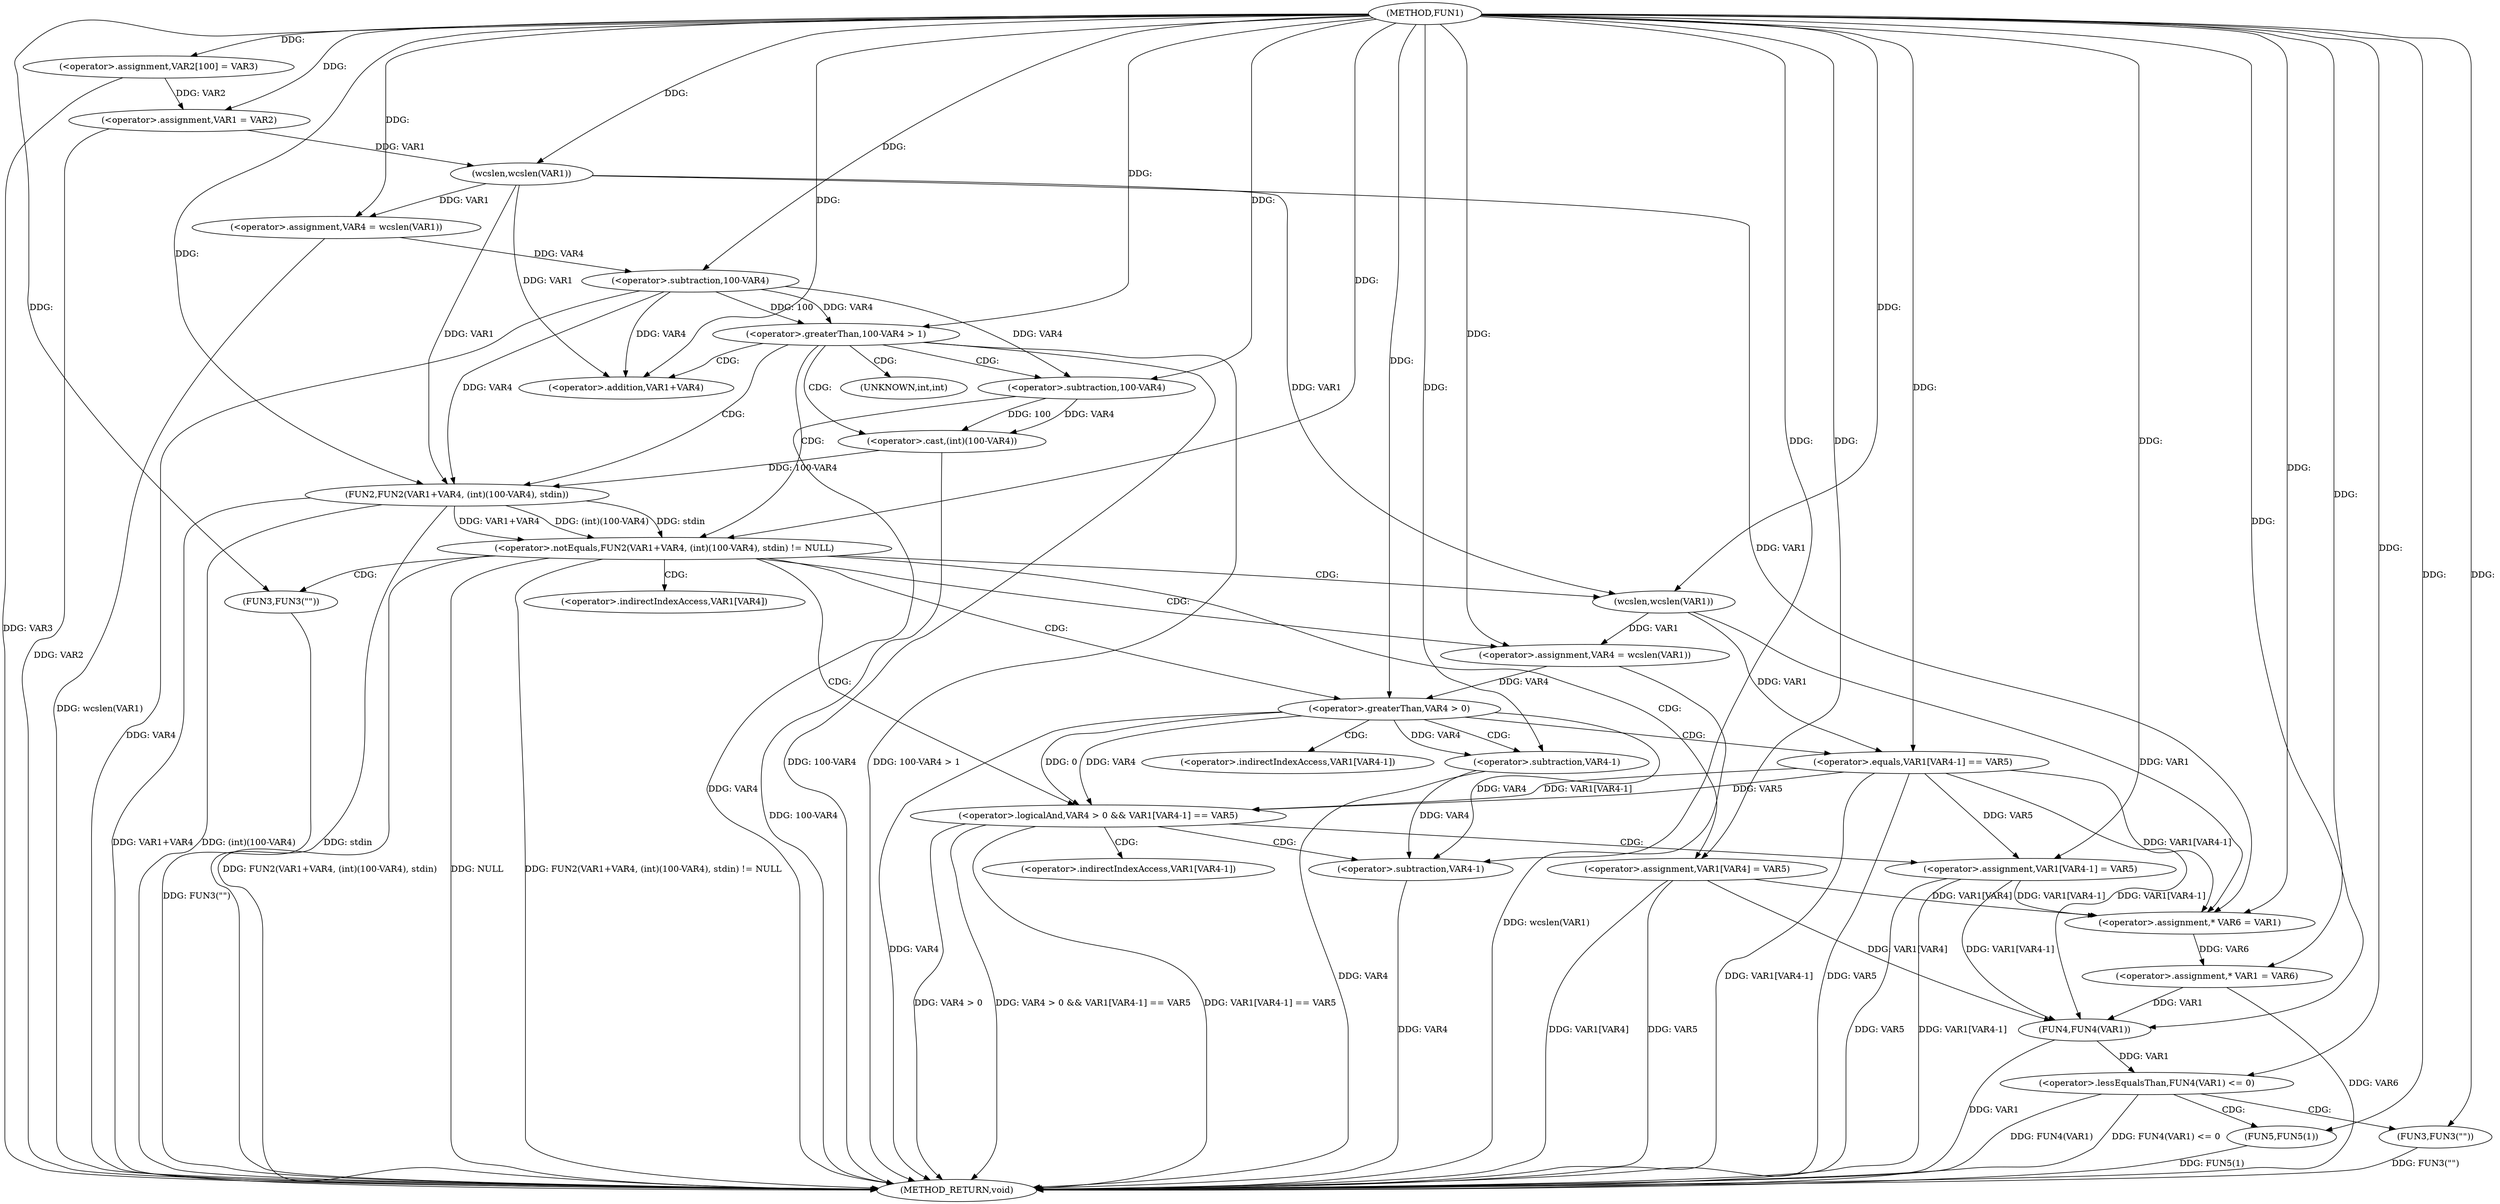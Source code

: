digraph FUN1 {  
"1000100" [label = "(METHOD,FUN1)" ]
"1000189" [label = "(METHOD_RETURN,void)" ]
"1000104" [label = "(<operator>.assignment,VAR2[100] = VAR3)" ]
"1000107" [label = "(<operator>.assignment,VAR1 = VAR2)" ]
"1000112" [label = "(<operator>.assignment,VAR4 = wcslen(VAR1))" ]
"1000114" [label = "(wcslen,wcslen(VAR1))" ]
"1000117" [label = "(<operator>.greaterThan,100-VAR4 > 1)" ]
"1000118" [label = "(<operator>.subtraction,100-VAR4)" ]
"1000124" [label = "(<operator>.notEquals,FUN2(VAR1+VAR4, (int)(100-VAR4), stdin) != NULL)" ]
"1000125" [label = "(FUN2,FUN2(VAR1+VAR4, (int)(100-VAR4), stdin))" ]
"1000126" [label = "(<operator>.addition,VAR1+VAR4)" ]
"1000129" [label = "(<operator>.cast,(int)(100-VAR4))" ]
"1000131" [label = "(<operator>.subtraction,100-VAR4)" ]
"1000137" [label = "(<operator>.assignment,VAR4 = wcslen(VAR1))" ]
"1000139" [label = "(wcslen,wcslen(VAR1))" ]
"1000142" [label = "(<operator>.logicalAnd,VAR4 > 0 && VAR1[VAR4-1] == VAR5)" ]
"1000143" [label = "(<operator>.greaterThan,VAR4 > 0)" ]
"1000146" [label = "(<operator>.equals,VAR1[VAR4-1] == VAR5)" ]
"1000149" [label = "(<operator>.subtraction,VAR4-1)" ]
"1000154" [label = "(<operator>.assignment,VAR1[VAR4-1] = VAR5)" ]
"1000157" [label = "(<operator>.subtraction,VAR4-1)" ]
"1000163" [label = "(FUN3,FUN3(\"\"))" ]
"1000165" [label = "(<operator>.assignment,VAR1[VAR4] = VAR5)" ]
"1000172" [label = "(<operator>.assignment,* VAR6 = VAR1)" ]
"1000176" [label = "(<operator>.assignment,* VAR1 = VAR6)" ]
"1000180" [label = "(<operator>.lessEqualsThan,FUN4(VAR1) <= 0)" ]
"1000181" [label = "(FUN4,FUN4(VAR1))" ]
"1000185" [label = "(FUN3,FUN3(\"\"))" ]
"1000187" [label = "(FUN5,FUN5(1))" ]
"1000130" [label = "(UNKNOWN,int,int)" ]
"1000147" [label = "(<operator>.indirectIndexAccess,VAR1[VAR4-1])" ]
"1000155" [label = "(<operator>.indirectIndexAccess,VAR1[VAR4-1])" ]
"1000166" [label = "(<operator>.indirectIndexAccess,VAR1[VAR4])" ]
  "1000125" -> "1000189"  [ label = "DDG: VAR1+VAR4"] 
  "1000124" -> "1000189"  [ label = "DDG: FUN2(VAR1+VAR4, (int)(100-VAR4), stdin)"] 
  "1000185" -> "1000189"  [ label = "DDG: FUN3(\"\")"] 
  "1000165" -> "1000189"  [ label = "DDG: VAR5"] 
  "1000137" -> "1000189"  [ label = "DDG: wcslen(VAR1)"] 
  "1000180" -> "1000189"  [ label = "DDG: FUN4(VAR1)"] 
  "1000180" -> "1000189"  [ label = "DDG: FUN4(VAR1) <= 0"] 
  "1000117" -> "1000189"  [ label = "DDG: 100-VAR4"] 
  "1000142" -> "1000189"  [ label = "DDG: VAR4 > 0"] 
  "1000149" -> "1000189"  [ label = "DDG: VAR4"] 
  "1000146" -> "1000189"  [ label = "DDG: VAR1[VAR4-1]"] 
  "1000181" -> "1000189"  [ label = "DDG: VAR1"] 
  "1000176" -> "1000189"  [ label = "DDG: VAR6"] 
  "1000117" -> "1000189"  [ label = "DDG: 100-VAR4 > 1"] 
  "1000187" -> "1000189"  [ label = "DDG: FUN5(1)"] 
  "1000142" -> "1000189"  [ label = "DDG: VAR4 > 0 && VAR1[VAR4-1] == VAR5"] 
  "1000112" -> "1000189"  [ label = "DDG: wcslen(VAR1)"] 
  "1000154" -> "1000189"  [ label = "DDG: VAR5"] 
  "1000165" -> "1000189"  [ label = "DDG: VAR1[VAR4]"] 
  "1000146" -> "1000189"  [ label = "DDG: VAR5"] 
  "1000125" -> "1000189"  [ label = "DDG: (int)(100-VAR4)"] 
  "1000154" -> "1000189"  [ label = "DDG: VAR1[VAR4-1]"] 
  "1000157" -> "1000189"  [ label = "DDG: VAR4"] 
  "1000143" -> "1000189"  [ label = "DDG: VAR4"] 
  "1000125" -> "1000189"  [ label = "DDG: stdin"] 
  "1000131" -> "1000189"  [ label = "DDG: VAR4"] 
  "1000124" -> "1000189"  [ label = "DDG: NULL"] 
  "1000118" -> "1000189"  [ label = "DDG: VAR4"] 
  "1000163" -> "1000189"  [ label = "DDG: FUN3(\"\")"] 
  "1000142" -> "1000189"  [ label = "DDG: VAR1[VAR4-1] == VAR5"] 
  "1000104" -> "1000189"  [ label = "DDG: VAR3"] 
  "1000107" -> "1000189"  [ label = "DDG: VAR2"] 
  "1000129" -> "1000189"  [ label = "DDG: 100-VAR4"] 
  "1000124" -> "1000189"  [ label = "DDG: FUN2(VAR1+VAR4, (int)(100-VAR4), stdin) != NULL"] 
  "1000100" -> "1000104"  [ label = "DDG: "] 
  "1000104" -> "1000107"  [ label = "DDG: VAR2"] 
  "1000100" -> "1000107"  [ label = "DDG: "] 
  "1000114" -> "1000112"  [ label = "DDG: VAR1"] 
  "1000100" -> "1000112"  [ label = "DDG: "] 
  "1000107" -> "1000114"  [ label = "DDG: VAR1"] 
  "1000100" -> "1000114"  [ label = "DDG: "] 
  "1000118" -> "1000117"  [ label = "DDG: 100"] 
  "1000118" -> "1000117"  [ label = "DDG: VAR4"] 
  "1000100" -> "1000118"  [ label = "DDG: "] 
  "1000112" -> "1000118"  [ label = "DDG: VAR4"] 
  "1000100" -> "1000117"  [ label = "DDG: "] 
  "1000125" -> "1000124"  [ label = "DDG: VAR1+VAR4"] 
  "1000125" -> "1000124"  [ label = "DDG: (int)(100-VAR4)"] 
  "1000125" -> "1000124"  [ label = "DDG: stdin"] 
  "1000114" -> "1000125"  [ label = "DDG: VAR1"] 
  "1000100" -> "1000125"  [ label = "DDG: "] 
  "1000118" -> "1000125"  [ label = "DDG: VAR4"] 
  "1000114" -> "1000126"  [ label = "DDG: VAR1"] 
  "1000100" -> "1000126"  [ label = "DDG: "] 
  "1000118" -> "1000126"  [ label = "DDG: VAR4"] 
  "1000129" -> "1000125"  [ label = "DDG: 100-VAR4"] 
  "1000131" -> "1000129"  [ label = "DDG: 100"] 
  "1000131" -> "1000129"  [ label = "DDG: VAR4"] 
  "1000100" -> "1000131"  [ label = "DDG: "] 
  "1000118" -> "1000131"  [ label = "DDG: VAR4"] 
  "1000100" -> "1000124"  [ label = "DDG: "] 
  "1000139" -> "1000137"  [ label = "DDG: VAR1"] 
  "1000100" -> "1000137"  [ label = "DDG: "] 
  "1000100" -> "1000139"  [ label = "DDG: "] 
  "1000114" -> "1000139"  [ label = "DDG: VAR1"] 
  "1000143" -> "1000142"  [ label = "DDG: VAR4"] 
  "1000143" -> "1000142"  [ label = "DDG: 0"] 
  "1000137" -> "1000143"  [ label = "DDG: VAR4"] 
  "1000100" -> "1000143"  [ label = "DDG: "] 
  "1000146" -> "1000142"  [ label = "DDG: VAR1[VAR4-1]"] 
  "1000146" -> "1000142"  [ label = "DDG: VAR5"] 
  "1000139" -> "1000146"  [ label = "DDG: VAR1"] 
  "1000143" -> "1000149"  [ label = "DDG: VAR4"] 
  "1000100" -> "1000149"  [ label = "DDG: "] 
  "1000100" -> "1000146"  [ label = "DDG: "] 
  "1000146" -> "1000154"  [ label = "DDG: VAR5"] 
  "1000100" -> "1000154"  [ label = "DDG: "] 
  "1000143" -> "1000157"  [ label = "DDG: VAR4"] 
  "1000149" -> "1000157"  [ label = "DDG: VAR4"] 
  "1000100" -> "1000157"  [ label = "DDG: "] 
  "1000100" -> "1000163"  [ label = "DDG: "] 
  "1000100" -> "1000165"  [ label = "DDG: "] 
  "1000154" -> "1000172"  [ label = "DDG: VAR1[VAR4-1]"] 
  "1000114" -> "1000172"  [ label = "DDG: VAR1"] 
  "1000146" -> "1000172"  [ label = "DDG: VAR1[VAR4-1]"] 
  "1000165" -> "1000172"  [ label = "DDG: VAR1[VAR4]"] 
  "1000139" -> "1000172"  [ label = "DDG: VAR1"] 
  "1000100" -> "1000172"  [ label = "DDG: "] 
  "1000172" -> "1000176"  [ label = "DDG: VAR6"] 
  "1000100" -> "1000176"  [ label = "DDG: "] 
  "1000181" -> "1000180"  [ label = "DDG: VAR1"] 
  "1000165" -> "1000181"  [ label = "DDG: VAR1[VAR4]"] 
  "1000154" -> "1000181"  [ label = "DDG: VAR1[VAR4-1]"] 
  "1000176" -> "1000181"  [ label = "DDG: VAR1"] 
  "1000146" -> "1000181"  [ label = "DDG: VAR1[VAR4-1]"] 
  "1000100" -> "1000181"  [ label = "DDG: "] 
  "1000100" -> "1000180"  [ label = "DDG: "] 
  "1000100" -> "1000185"  [ label = "DDG: "] 
  "1000100" -> "1000187"  [ label = "DDG: "] 
  "1000117" -> "1000125"  [ label = "CDG: "] 
  "1000117" -> "1000131"  [ label = "CDG: "] 
  "1000117" -> "1000126"  [ label = "CDG: "] 
  "1000117" -> "1000129"  [ label = "CDG: "] 
  "1000117" -> "1000124"  [ label = "CDG: "] 
  "1000117" -> "1000130"  [ label = "CDG: "] 
  "1000124" -> "1000163"  [ label = "CDG: "] 
  "1000124" -> "1000143"  [ label = "CDG: "] 
  "1000124" -> "1000142"  [ label = "CDG: "] 
  "1000124" -> "1000137"  [ label = "CDG: "] 
  "1000124" -> "1000166"  [ label = "CDG: "] 
  "1000124" -> "1000139"  [ label = "CDG: "] 
  "1000124" -> "1000165"  [ label = "CDG: "] 
  "1000142" -> "1000155"  [ label = "CDG: "] 
  "1000142" -> "1000154"  [ label = "CDG: "] 
  "1000142" -> "1000157"  [ label = "CDG: "] 
  "1000143" -> "1000147"  [ label = "CDG: "] 
  "1000143" -> "1000146"  [ label = "CDG: "] 
  "1000143" -> "1000149"  [ label = "CDG: "] 
  "1000180" -> "1000187"  [ label = "CDG: "] 
  "1000180" -> "1000185"  [ label = "CDG: "] 
}
